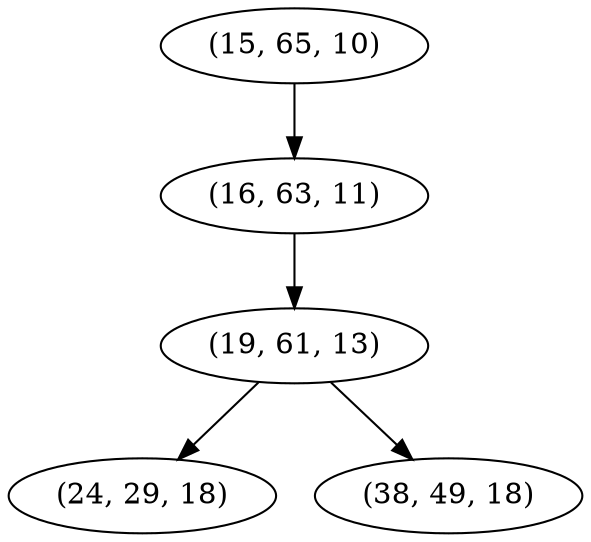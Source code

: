 digraph tree {
    "(15, 65, 10)";
    "(16, 63, 11)";
    "(19, 61, 13)";
    "(24, 29, 18)";
    "(38, 49, 18)";
    "(15, 65, 10)" -> "(16, 63, 11)";
    "(16, 63, 11)" -> "(19, 61, 13)";
    "(19, 61, 13)" -> "(24, 29, 18)";
    "(19, 61, 13)" -> "(38, 49, 18)";
}
